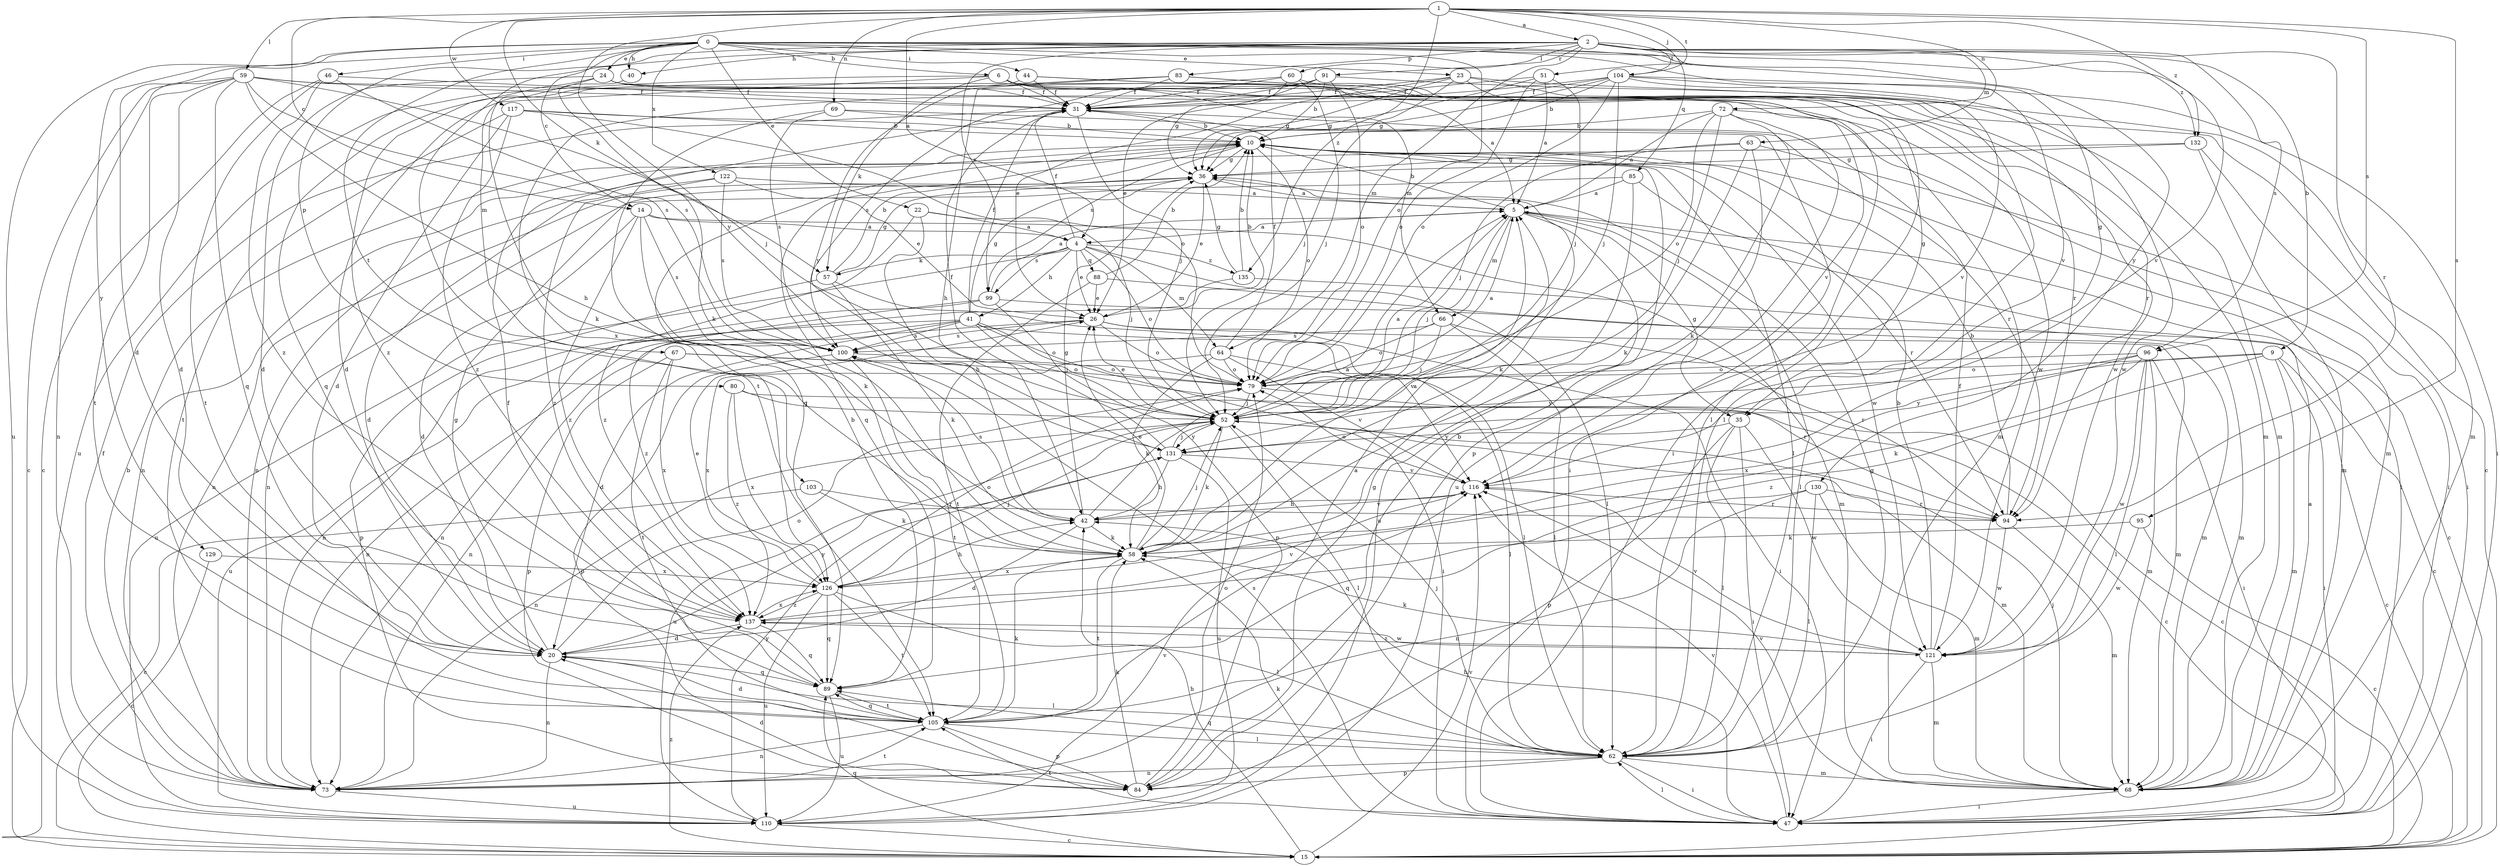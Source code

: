 strict digraph  {
0;
1;
2;
4;
5;
6;
9;
10;
14;
15;
20;
22;
23;
24;
26;
31;
35;
36;
40;
41;
42;
44;
46;
47;
51;
52;
57;
58;
59;
60;
62;
63;
64;
66;
67;
68;
69;
72;
73;
79;
80;
83;
84;
85;
88;
89;
91;
94;
95;
96;
99;
100;
103;
104;
105;
110;
116;
117;
121;
122;
126;
129;
130;
131;
132;
135;
137;
0 -> 6  [label=b];
0 -> 14  [label=c];
0 -> 20  [label=d];
0 -> 22  [label=e];
0 -> 23  [label=e];
0 -> 24  [label=e];
0 -> 35  [label=g];
0 -> 40  [label=h];
0 -> 44  [label=i];
0 -> 46  [label=i];
0 -> 79  [label=o];
0 -> 103  [label=t];
0 -> 110  [label=u];
0 -> 116  [label=v];
0 -> 122  [label=x];
0 -> 129  [label=y];
0 -> 130  [label=y];
0 -> 132  [label=z];
1 -> 2  [label=a];
1 -> 4  [label=a];
1 -> 14  [label=c];
1 -> 51  [label=j];
1 -> 57  [label=k];
1 -> 59  [label=l];
1 -> 69  [label=n];
1 -> 72  [label=n];
1 -> 95  [label=s];
1 -> 96  [label=s];
1 -> 104  [label=t];
1 -> 117  [label=w];
1 -> 131  [label=y];
1 -> 132  [label=z];
1 -> 135  [label=z];
2 -> 9  [label=b];
2 -> 40  [label=h];
2 -> 60  [label=l];
2 -> 63  [label=m];
2 -> 64  [label=m];
2 -> 80  [label=p];
2 -> 83  [label=p];
2 -> 85  [label=q];
2 -> 91  [label=r];
2 -> 94  [label=r];
2 -> 96  [label=s];
2 -> 99  [label=s];
2 -> 104  [label=t];
2 -> 105  [label=t];
2 -> 116  [label=v];
4 -> 26  [label=e];
4 -> 31  [label=f];
4 -> 41  [label=h];
4 -> 57  [label=k];
4 -> 62  [label=l];
4 -> 64  [label=m];
4 -> 79  [label=o];
4 -> 88  [label=q];
4 -> 99  [label=s];
4 -> 110  [label=u];
4 -> 135  [label=z];
5 -> 4  [label=a];
5 -> 10  [label=b];
5 -> 15  [label=c];
5 -> 35  [label=g];
5 -> 52  [label=j];
5 -> 62  [label=l];
5 -> 66  [label=m];
5 -> 110  [label=u];
6 -> 31  [label=f];
6 -> 35  [label=g];
6 -> 57  [label=k];
6 -> 62  [label=l];
6 -> 66  [label=m];
6 -> 67  [label=m];
6 -> 94  [label=r];
6 -> 110  [label=u];
9 -> 15  [label=c];
9 -> 47  [label=i];
9 -> 68  [label=m];
9 -> 79  [label=o];
9 -> 131  [label=y];
9 -> 137  [label=z];
10 -> 36  [label=g];
10 -> 47  [label=i];
10 -> 62  [label=l];
10 -> 73  [label=n];
10 -> 79  [label=o];
10 -> 89  [label=q];
10 -> 99  [label=s];
10 -> 121  [label=w];
14 -> 4  [label=a];
14 -> 20  [label=d];
14 -> 58  [label=k];
14 -> 68  [label=m];
14 -> 100  [label=s];
14 -> 137  [label=z];
15 -> 42  [label=h];
15 -> 89  [label=q];
15 -> 116  [label=v];
15 -> 137  [label=z];
20 -> 36  [label=g];
20 -> 62  [label=l];
20 -> 73  [label=n];
20 -> 79  [label=o];
20 -> 89  [label=q];
20 -> 131  [label=y];
22 -> 4  [label=a];
22 -> 42  [label=h];
22 -> 52  [label=j];
22 -> 137  [label=z];
23 -> 26  [label=e];
23 -> 31  [label=f];
23 -> 36  [label=g];
23 -> 47  [label=i];
23 -> 52  [label=j];
23 -> 62  [label=l];
23 -> 68  [label=m];
24 -> 20  [label=d];
24 -> 31  [label=f];
24 -> 58  [label=k];
24 -> 68  [label=m];
24 -> 89  [label=q];
24 -> 116  [label=v];
26 -> 10  [label=b];
26 -> 47  [label=i];
26 -> 68  [label=m];
26 -> 73  [label=n];
26 -> 79  [label=o];
26 -> 100  [label=s];
31 -> 10  [label=b];
31 -> 52  [label=j];
35 -> 47  [label=i];
35 -> 62  [label=l];
35 -> 84  [label=p];
35 -> 121  [label=w];
35 -> 131  [label=y];
36 -> 5  [label=a];
36 -> 26  [label=e];
36 -> 73  [label=n];
40 -> 58  [label=k];
41 -> 20  [label=d];
41 -> 31  [label=f];
41 -> 36  [label=g];
41 -> 47  [label=i];
41 -> 52  [label=j];
41 -> 62  [label=l];
41 -> 73  [label=n];
41 -> 79  [label=o];
41 -> 100  [label=s];
41 -> 110  [label=u];
42 -> 5  [label=a];
42 -> 20  [label=d];
42 -> 36  [label=g];
42 -> 58  [label=k];
42 -> 100  [label=s];
42 -> 116  [label=v];
44 -> 5  [label=a];
44 -> 31  [label=f];
44 -> 94  [label=r];
44 -> 137  [label=z];
46 -> 15  [label=c];
46 -> 31  [label=f];
46 -> 100  [label=s];
46 -> 105  [label=t];
46 -> 137  [label=z];
47 -> 42  [label=h];
47 -> 58  [label=k];
47 -> 62  [label=l];
47 -> 100  [label=s];
47 -> 105  [label=t];
47 -> 116  [label=v];
51 -> 5  [label=a];
51 -> 31  [label=f];
51 -> 36  [label=g];
51 -> 52  [label=j];
51 -> 79  [label=o];
52 -> 5  [label=a];
52 -> 26  [label=e];
52 -> 58  [label=k];
52 -> 62  [label=l];
52 -> 68  [label=m];
52 -> 73  [label=n];
52 -> 110  [label=u];
52 -> 131  [label=y];
57 -> 10  [label=b];
57 -> 36  [label=g];
57 -> 58  [label=k];
57 -> 84  [label=p];
57 -> 116  [label=v];
58 -> 5  [label=a];
58 -> 26  [label=e];
58 -> 52  [label=j];
58 -> 105  [label=t];
58 -> 126  [label=x];
59 -> 15  [label=c];
59 -> 20  [label=d];
59 -> 31  [label=f];
59 -> 42  [label=h];
59 -> 52  [label=j];
59 -> 73  [label=n];
59 -> 89  [label=q];
59 -> 100  [label=s];
59 -> 105  [label=t];
59 -> 121  [label=w];
60 -> 15  [label=c];
60 -> 20  [label=d];
60 -> 31  [label=f];
60 -> 36  [label=g];
60 -> 52  [label=j];
62 -> 36  [label=g];
62 -> 47  [label=i];
62 -> 52  [label=j];
62 -> 68  [label=m];
62 -> 73  [label=n];
62 -> 84  [label=p];
62 -> 89  [label=q];
63 -> 36  [label=g];
63 -> 47  [label=i];
63 -> 52  [label=j];
63 -> 58  [label=k];
63 -> 110  [label=u];
64 -> 31  [label=f];
64 -> 58  [label=k];
64 -> 62  [label=l];
64 -> 79  [label=o];
64 -> 116  [label=v];
64 -> 126  [label=x];
66 -> 52  [label=j];
66 -> 62  [label=l];
66 -> 79  [label=o];
66 -> 94  [label=r];
66 -> 100  [label=s];
67 -> 79  [label=o];
67 -> 84  [label=p];
67 -> 94  [label=r];
67 -> 105  [label=t];
67 -> 126  [label=x];
68 -> 5  [label=a];
68 -> 47  [label=i];
68 -> 52  [label=j];
68 -> 116  [label=v];
69 -> 10  [label=b];
69 -> 89  [label=q];
69 -> 94  [label=r];
69 -> 100  [label=s];
72 -> 5  [label=a];
72 -> 10  [label=b];
72 -> 52  [label=j];
72 -> 58  [label=k];
72 -> 68  [label=m];
72 -> 79  [label=o];
72 -> 84  [label=p];
73 -> 10  [label=b];
73 -> 31  [label=f];
73 -> 105  [label=t];
73 -> 110  [label=u];
79 -> 5  [label=a];
79 -> 15  [label=c];
79 -> 52  [label=j];
80 -> 15  [label=c];
80 -> 52  [label=j];
80 -> 126  [label=x];
80 -> 137  [label=z];
83 -> 31  [label=f];
83 -> 42  [label=h];
83 -> 68  [label=m];
83 -> 121  [label=w];
83 -> 131  [label=y];
84 -> 20  [label=d];
84 -> 36  [label=g];
84 -> 58  [label=k];
84 -> 79  [label=o];
85 -> 5  [label=a];
85 -> 58  [label=k];
85 -> 73  [label=n];
85 -> 94  [label=r];
88 -> 10  [label=b];
88 -> 26  [label=e];
88 -> 68  [label=m];
88 -> 105  [label=t];
89 -> 10  [label=b];
89 -> 31  [label=f];
89 -> 105  [label=t];
89 -> 110  [label=u];
91 -> 10  [label=b];
91 -> 26  [label=e];
91 -> 31  [label=f];
91 -> 68  [label=m];
91 -> 79  [label=o];
91 -> 100  [label=s];
94 -> 10  [label=b];
94 -> 68  [label=m];
94 -> 121  [label=w];
95 -> 15  [label=c];
95 -> 58  [label=k];
95 -> 121  [label=w];
96 -> 47  [label=i];
96 -> 58  [label=k];
96 -> 62  [label=l];
96 -> 68  [label=m];
96 -> 79  [label=o];
96 -> 121  [label=w];
96 -> 126  [label=x];
96 -> 131  [label=y];
99 -> 5  [label=a];
99 -> 15  [label=c];
99 -> 73  [label=n];
99 -> 84  [label=p];
99 -> 137  [label=z];
100 -> 79  [label=o];
100 -> 84  [label=p];
100 -> 105  [label=t];
103 -> 15  [label=c];
103 -> 58  [label=k];
103 -> 94  [label=r];
104 -> 10  [label=b];
104 -> 31  [label=f];
104 -> 36  [label=g];
104 -> 47  [label=i];
104 -> 52  [label=j];
104 -> 79  [label=o];
104 -> 116  [label=v];
104 -> 121  [label=w];
104 -> 126  [label=x];
105 -> 5  [label=a];
105 -> 10  [label=b];
105 -> 20  [label=d];
105 -> 58  [label=k];
105 -> 62  [label=l];
105 -> 73  [label=n];
105 -> 84  [label=p];
105 -> 89  [label=q];
110 -> 15  [label=c];
110 -> 116  [label=v];
110 -> 131  [label=y];
116 -> 42  [label=h];
116 -> 79  [label=o];
116 -> 94  [label=r];
117 -> 10  [label=b];
117 -> 20  [label=d];
117 -> 47  [label=i];
117 -> 79  [label=o];
117 -> 105  [label=t];
117 -> 137  [label=z];
121 -> 10  [label=b];
121 -> 31  [label=f];
121 -> 47  [label=i];
121 -> 58  [label=k];
121 -> 68  [label=m];
121 -> 116  [label=v];
121 -> 137  [label=z];
122 -> 5  [label=a];
122 -> 20  [label=d];
122 -> 26  [label=e];
122 -> 100  [label=s];
122 -> 137  [label=z];
126 -> 26  [label=e];
126 -> 42  [label=h];
126 -> 52  [label=j];
126 -> 62  [label=l];
126 -> 79  [label=o];
126 -> 89  [label=q];
126 -> 105  [label=t];
126 -> 110  [label=u];
126 -> 137  [label=z];
129 -> 15  [label=c];
129 -> 126  [label=x];
130 -> 62  [label=l];
130 -> 68  [label=m];
130 -> 73  [label=n];
130 -> 89  [label=q];
130 -> 94  [label=r];
131 -> 31  [label=f];
131 -> 42  [label=h];
131 -> 52  [label=j];
131 -> 110  [label=u];
131 -> 116  [label=v];
132 -> 36  [label=g];
132 -> 47  [label=i];
132 -> 68  [label=m];
132 -> 73  [label=n];
135 -> 10  [label=b];
135 -> 36  [label=g];
135 -> 68  [label=m];
135 -> 73  [label=n];
137 -> 20  [label=d];
137 -> 89  [label=q];
137 -> 116  [label=v];
137 -> 121  [label=w];
137 -> 126  [label=x];
}
